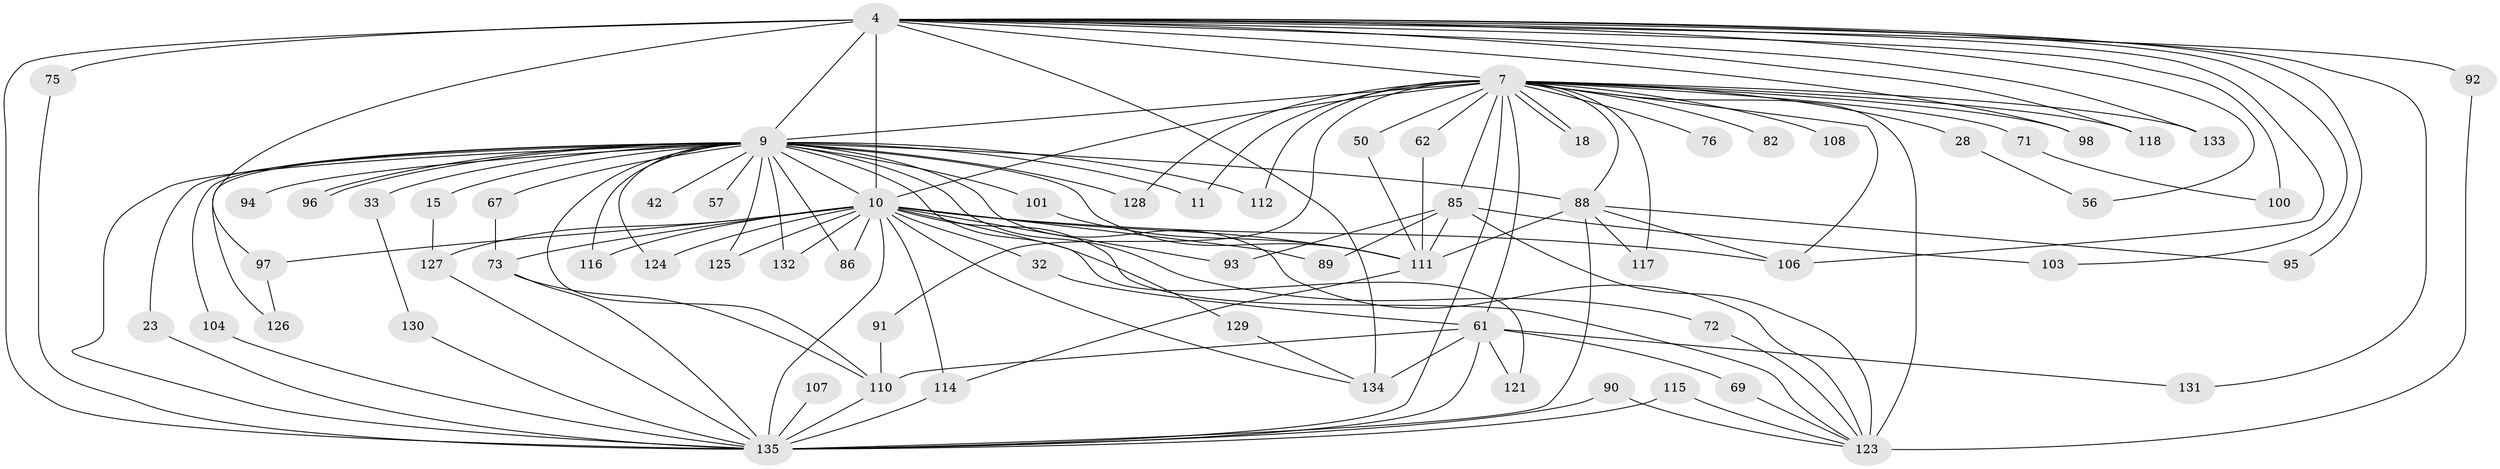 // original degree distribution, {29: 0.007407407407407408, 17: 0.022222222222222223, 24: 0.014814814814814815, 22: 0.007407407407407408, 27: 0.007407407407407408, 32: 0.007407407407407408, 31: 0.007407407407407408, 2: 0.5185185185185185, 6: 0.022222222222222223, 3: 0.2518518518518518, 4: 0.07407407407407407, 9: 0.007407407407407408, 5: 0.044444444444444446, 11: 0.007407407407407408}
// Generated by graph-tools (version 1.1) at 2025/44/03/09/25 04:44:36]
// undirected, 67 vertices, 134 edges
graph export_dot {
graph [start="1"]
  node [color=gray90,style=filled];
  4 [super="+3"];
  7 [super="+6"];
  9 [super="+1"];
  10 [super="+5"];
  11;
  15;
  18;
  23;
  28;
  32;
  33;
  42;
  50;
  56;
  57;
  61 [super="+16"];
  62;
  67;
  69;
  71;
  72;
  73 [super="+25+48"];
  75;
  76;
  82;
  85 [super="+49+77"];
  86;
  88 [super="+87+83+68"];
  89;
  90 [super="+44"];
  91;
  92;
  93;
  94;
  95;
  96;
  97 [super="+30+39"];
  98;
  100 [super="+22"];
  101;
  103;
  104;
  106 [super="+102"];
  107;
  108;
  110 [super="+80+74+55"];
  111 [super="+34+26+47+43"];
  112 [super="+24"];
  114 [super="+14"];
  115;
  116;
  117;
  118;
  121;
  123 [super="+58+65+60"];
  124 [super="+122"];
  125;
  126;
  127 [super="+31"];
  128 [super="+59"];
  129;
  130;
  131;
  132;
  133;
  134 [super="+20+46"];
  135 [super="+54+120+105+119"];
  4 -- 7 [weight=4];
  4 -- 9 [weight=4];
  4 -- 10 [weight=4];
  4 -- 75;
  4 -- 95;
  4 -- 98;
  4 -- 100 [weight=3];
  4 -- 103;
  4 -- 118;
  4 -- 131;
  4 -- 133;
  4 -- 92;
  4 -- 97 [weight=2];
  4 -- 56;
  4 -- 134 [weight=2];
  4 -- 135 [weight=10];
  4 -- 106;
  7 -- 9 [weight=4];
  7 -- 10 [weight=4];
  7 -- 18;
  7 -- 18;
  7 -- 28 [weight=2];
  7 -- 50;
  7 -- 71;
  7 -- 91;
  7 -- 98;
  7 -- 108 [weight=2];
  7 -- 118;
  7 -- 133;
  7 -- 112;
  7 -- 128 [weight=2];
  7 -- 11;
  7 -- 76;
  7 -- 82;
  7 -- 106;
  7 -- 117;
  7 -- 61 [weight=2];
  7 -- 62;
  7 -- 85 [weight=2];
  7 -- 135 [weight=11];
  7 -- 88;
  7 -- 123 [weight=5];
  9 -- 10 [weight=4];
  9 -- 11;
  9 -- 15 [weight=2];
  9 -- 23;
  9 -- 33 [weight=2];
  9 -- 42 [weight=2];
  9 -- 86;
  9 -- 94 [weight=2];
  9 -- 96;
  9 -- 96;
  9 -- 111 [weight=2];
  9 -- 116;
  9 -- 125;
  9 -- 126;
  9 -- 129;
  9 -- 67;
  9 -- 132;
  9 -- 72;
  9 -- 101;
  9 -- 104;
  9 -- 112 [weight=2];
  9 -- 57;
  9 -- 128;
  9 -- 124 [weight=2];
  9 -- 135 [weight=7];
  9 -- 110 [weight=3];
  9 -- 88 [weight=4];
  9 -- 123;
  10 -- 32;
  10 -- 86;
  10 -- 93;
  10 -- 116;
  10 -- 121;
  10 -- 124 [weight=2];
  10 -- 132;
  10 -- 89;
  10 -- 125;
  10 -- 127;
  10 -- 134;
  10 -- 97;
  10 -- 73 [weight=2];
  10 -- 135 [weight=5];
  10 -- 123 [weight=2];
  10 -- 114;
  10 -- 111 [weight=5];
  10 -- 106;
  15 -- 127;
  23 -- 135;
  28 -- 56;
  32 -- 61;
  33 -- 130;
  50 -- 111;
  61 -- 131;
  61 -- 69;
  61 -- 121;
  61 -- 134;
  61 -- 135;
  61 -- 110;
  62 -- 111;
  67 -- 73;
  69 -- 123;
  71 -- 100;
  72 -- 123;
  73 -- 135;
  73 -- 110;
  75 -- 135;
  85 -- 103;
  85 -- 89;
  85 -- 93;
  85 -- 123;
  85 -- 111 [weight=2];
  88 -- 135 [weight=3];
  88 -- 117;
  88 -- 95;
  88 -- 111 [weight=2];
  88 -- 106;
  90 -- 135 [weight=2];
  90 -- 123;
  91 -- 110;
  92 -- 123;
  97 -- 126;
  101 -- 111;
  104 -- 135;
  107 -- 135 [weight=2];
  110 -- 135;
  111 -- 114;
  114 -- 135 [weight=2];
  115 -- 135;
  115 -- 123;
  127 -- 135;
  129 -- 134;
  130 -- 135;
}
